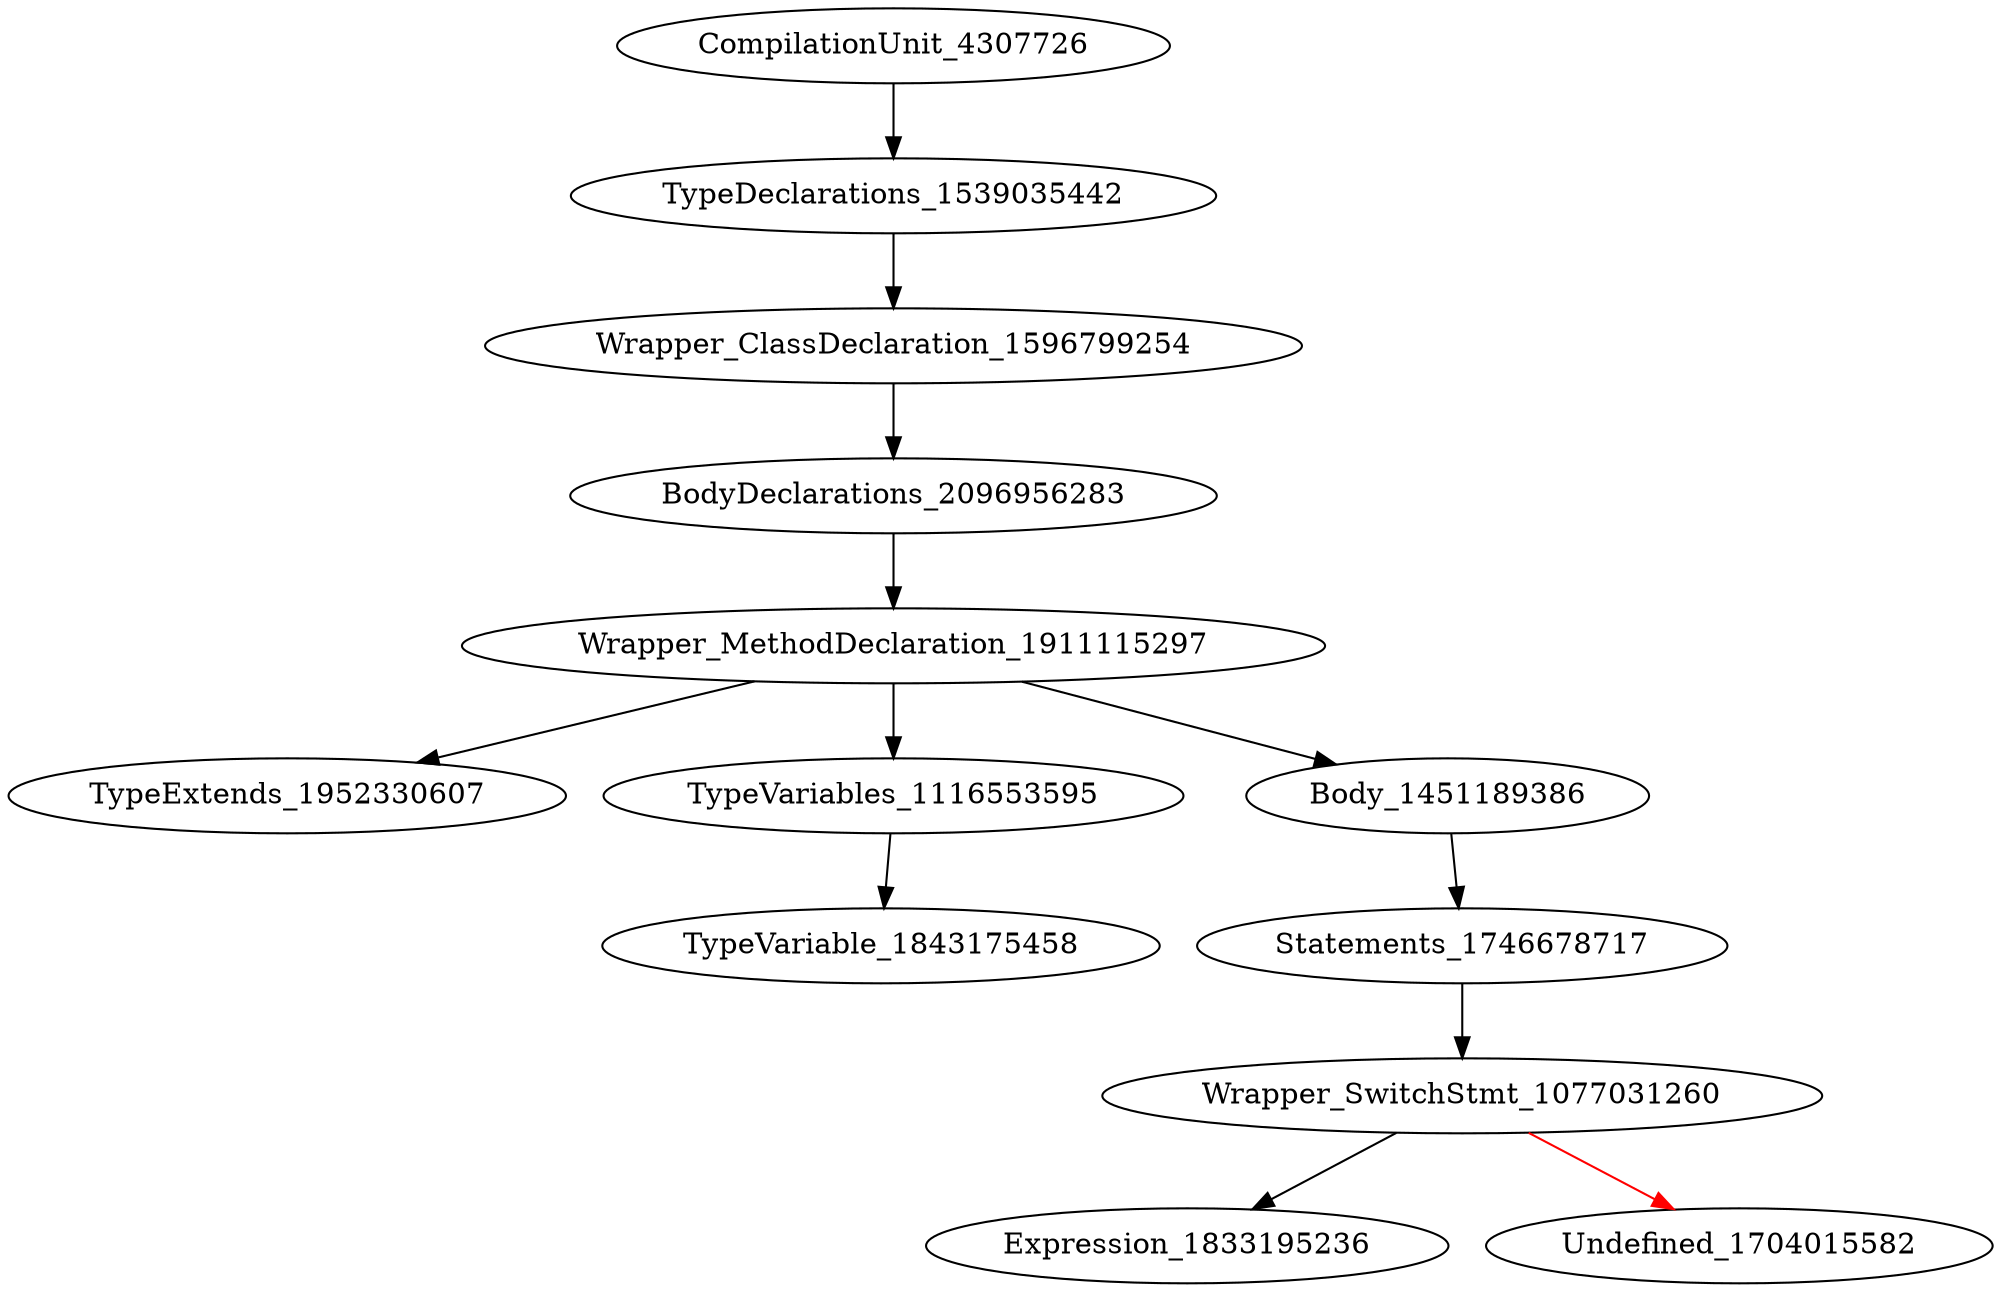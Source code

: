 digraph {
CompilationUnit_4307726 -> TypeDeclarations_1539035442
TypeDeclarations_1539035442 -> Wrapper_ClassDeclaration_1596799254
Wrapper_ClassDeclaration_1596799254 -> BodyDeclarations_2096956283
BodyDeclarations_2096956283 -> Wrapper_MethodDeclaration_1911115297
Wrapper_MethodDeclaration_1911115297 -> TypeExtends_1952330607
Wrapper_MethodDeclaration_1911115297 -> TypeVariables_1116553595
Wrapper_MethodDeclaration_1911115297 -> Body_1451189386
TypeVariables_1116553595 -> TypeVariable_1843175458
Body_1451189386 -> Statements_1746678717
Statements_1746678717 -> Wrapper_SwitchStmt_1077031260
Wrapper_SwitchStmt_1077031260 -> Expression_1833195236
Wrapper_SwitchStmt_1077031260 -> Undefined_1704015582 [color = red] 
}
